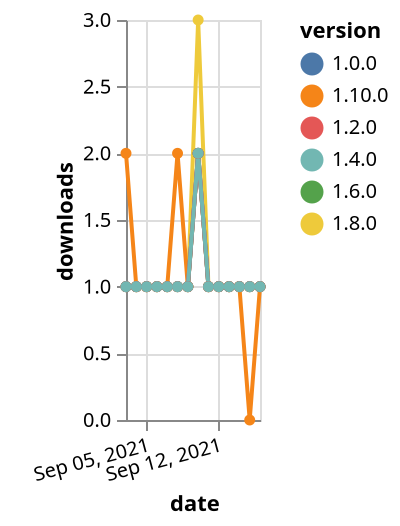 {"$schema": "https://vega.github.io/schema/vega-lite/v5.json", "description": "A simple bar chart with embedded data.", "data": {"values": [{"date": "2021-09-03", "total": 168, "delta": 1, "version": "1.6.0"}, {"date": "2021-09-04", "total": 169, "delta": 1, "version": "1.6.0"}, {"date": "2021-09-05", "total": 170, "delta": 1, "version": "1.6.0"}, {"date": "2021-09-06", "total": 171, "delta": 1, "version": "1.6.0"}, {"date": "2021-09-07", "total": 172, "delta": 1, "version": "1.6.0"}, {"date": "2021-09-08", "total": 173, "delta": 1, "version": "1.6.0"}, {"date": "2021-09-09", "total": 174, "delta": 1, "version": "1.6.0"}, {"date": "2021-09-10", "total": 176, "delta": 2, "version": "1.6.0"}, {"date": "2021-09-11", "total": 177, "delta": 1, "version": "1.6.0"}, {"date": "2021-09-12", "total": 178, "delta": 1, "version": "1.6.0"}, {"date": "2021-09-13", "total": 179, "delta": 1, "version": "1.6.0"}, {"date": "2021-09-14", "total": 180, "delta": 1, "version": "1.6.0"}, {"date": "2021-09-15", "total": 181, "delta": 1, "version": "1.6.0"}, {"date": "2021-09-16", "total": 182, "delta": 1, "version": "1.6.0"}, {"date": "2021-09-03", "total": 195, "delta": 1, "version": "1.8.0"}, {"date": "2021-09-04", "total": 196, "delta": 1, "version": "1.8.0"}, {"date": "2021-09-05", "total": 197, "delta": 1, "version": "1.8.0"}, {"date": "2021-09-06", "total": 198, "delta": 1, "version": "1.8.0"}, {"date": "2021-09-07", "total": 199, "delta": 1, "version": "1.8.0"}, {"date": "2021-09-08", "total": 200, "delta": 1, "version": "1.8.0"}, {"date": "2021-09-09", "total": 201, "delta": 1, "version": "1.8.0"}, {"date": "2021-09-10", "total": 204, "delta": 3, "version": "1.8.0"}, {"date": "2021-09-11", "total": 205, "delta": 1, "version": "1.8.0"}, {"date": "2021-09-12", "total": 206, "delta": 1, "version": "1.8.0"}, {"date": "2021-09-13", "total": 207, "delta": 1, "version": "1.8.0"}, {"date": "2021-09-14", "total": 208, "delta": 1, "version": "1.8.0"}, {"date": "2021-09-15", "total": 209, "delta": 1, "version": "1.8.0"}, {"date": "2021-09-16", "total": 210, "delta": 1, "version": "1.8.0"}, {"date": "2021-09-03", "total": 122, "delta": 2, "version": "1.10.0"}, {"date": "2021-09-04", "total": 123, "delta": 1, "version": "1.10.0"}, {"date": "2021-09-05", "total": 124, "delta": 1, "version": "1.10.0"}, {"date": "2021-09-06", "total": 125, "delta": 1, "version": "1.10.0"}, {"date": "2021-09-07", "total": 126, "delta": 1, "version": "1.10.0"}, {"date": "2021-09-08", "total": 128, "delta": 2, "version": "1.10.0"}, {"date": "2021-09-09", "total": 129, "delta": 1, "version": "1.10.0"}, {"date": "2021-09-10", "total": 131, "delta": 2, "version": "1.10.0"}, {"date": "2021-09-11", "total": 132, "delta": 1, "version": "1.10.0"}, {"date": "2021-09-12", "total": 133, "delta": 1, "version": "1.10.0"}, {"date": "2021-09-13", "total": 134, "delta": 1, "version": "1.10.0"}, {"date": "2021-09-14", "total": 135, "delta": 1, "version": "1.10.0"}, {"date": "2021-09-15", "total": 135, "delta": 0, "version": "1.10.0"}, {"date": "2021-09-16", "total": 136, "delta": 1, "version": "1.10.0"}, {"date": "2021-09-03", "total": 246, "delta": 1, "version": "1.0.0"}, {"date": "2021-09-04", "total": 247, "delta": 1, "version": "1.0.0"}, {"date": "2021-09-05", "total": 248, "delta": 1, "version": "1.0.0"}, {"date": "2021-09-06", "total": 249, "delta": 1, "version": "1.0.0"}, {"date": "2021-09-07", "total": 250, "delta": 1, "version": "1.0.0"}, {"date": "2021-09-08", "total": 251, "delta": 1, "version": "1.0.0"}, {"date": "2021-09-09", "total": 252, "delta": 1, "version": "1.0.0"}, {"date": "2021-09-10", "total": 254, "delta": 2, "version": "1.0.0"}, {"date": "2021-09-11", "total": 255, "delta": 1, "version": "1.0.0"}, {"date": "2021-09-12", "total": 256, "delta": 1, "version": "1.0.0"}, {"date": "2021-09-13", "total": 257, "delta": 1, "version": "1.0.0"}, {"date": "2021-09-14", "total": 258, "delta": 1, "version": "1.0.0"}, {"date": "2021-09-15", "total": 259, "delta": 1, "version": "1.0.0"}, {"date": "2021-09-16", "total": 260, "delta": 1, "version": "1.0.0"}, {"date": "2021-09-03", "total": 196, "delta": 1, "version": "1.2.0"}, {"date": "2021-09-04", "total": 197, "delta": 1, "version": "1.2.0"}, {"date": "2021-09-05", "total": 198, "delta": 1, "version": "1.2.0"}, {"date": "2021-09-06", "total": 199, "delta": 1, "version": "1.2.0"}, {"date": "2021-09-07", "total": 200, "delta": 1, "version": "1.2.0"}, {"date": "2021-09-08", "total": 201, "delta": 1, "version": "1.2.0"}, {"date": "2021-09-09", "total": 202, "delta": 1, "version": "1.2.0"}, {"date": "2021-09-10", "total": 204, "delta": 2, "version": "1.2.0"}, {"date": "2021-09-11", "total": 205, "delta": 1, "version": "1.2.0"}, {"date": "2021-09-12", "total": 206, "delta": 1, "version": "1.2.0"}, {"date": "2021-09-13", "total": 207, "delta": 1, "version": "1.2.0"}, {"date": "2021-09-14", "total": 208, "delta": 1, "version": "1.2.0"}, {"date": "2021-09-15", "total": 209, "delta": 1, "version": "1.2.0"}, {"date": "2021-09-16", "total": 210, "delta": 1, "version": "1.2.0"}, {"date": "2021-09-03", "total": 188, "delta": 1, "version": "1.4.0"}, {"date": "2021-09-04", "total": 189, "delta": 1, "version": "1.4.0"}, {"date": "2021-09-05", "total": 190, "delta": 1, "version": "1.4.0"}, {"date": "2021-09-06", "total": 191, "delta": 1, "version": "1.4.0"}, {"date": "2021-09-07", "total": 192, "delta": 1, "version": "1.4.0"}, {"date": "2021-09-08", "total": 193, "delta": 1, "version": "1.4.0"}, {"date": "2021-09-09", "total": 194, "delta": 1, "version": "1.4.0"}, {"date": "2021-09-10", "total": 196, "delta": 2, "version": "1.4.0"}, {"date": "2021-09-11", "total": 197, "delta": 1, "version": "1.4.0"}, {"date": "2021-09-12", "total": 198, "delta": 1, "version": "1.4.0"}, {"date": "2021-09-13", "total": 199, "delta": 1, "version": "1.4.0"}, {"date": "2021-09-14", "total": 200, "delta": 1, "version": "1.4.0"}, {"date": "2021-09-15", "total": 201, "delta": 1, "version": "1.4.0"}, {"date": "2021-09-16", "total": 202, "delta": 1, "version": "1.4.0"}]}, "width": "container", "mark": {"type": "line", "point": {"filled": true}}, "encoding": {"x": {"field": "date", "type": "temporal", "timeUnit": "yearmonthdate", "title": "date", "axis": {"labelAngle": -15}}, "y": {"field": "delta", "type": "quantitative", "title": "downloads"}, "color": {"field": "version", "type": "nominal"}, "tooltip": {"field": "delta"}}}